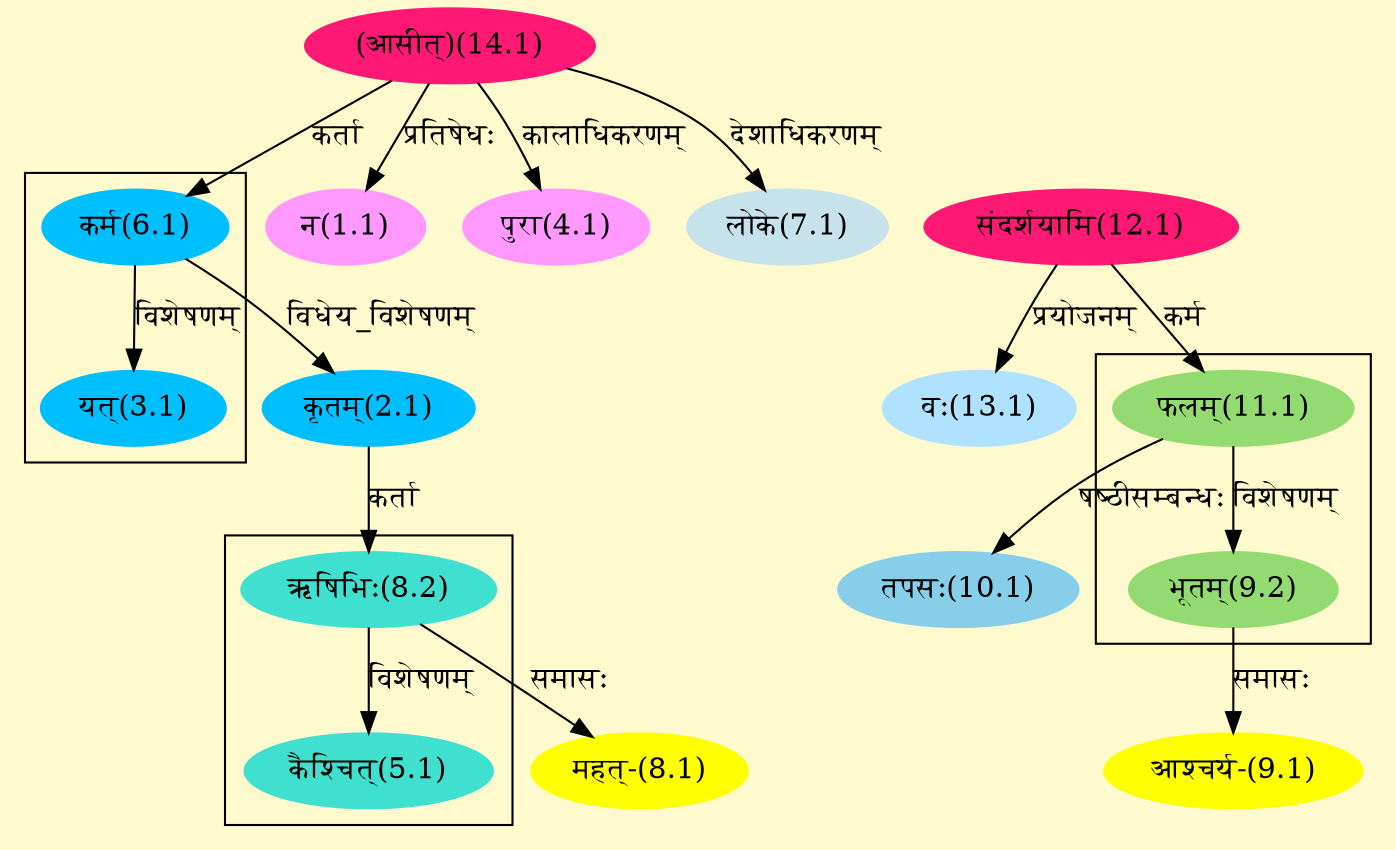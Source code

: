 digraph G{
rankdir=BT;
 compound=true;
 bgcolor="lemonchiffon1";

subgraph cluster_1{
Node3_1 [style=filled, color="#00BFFF" label = "यत्(3.1)"]
Node6_1 [style=filled, color="#00BFFF" label = "कर्म(6.1)"]

}

subgraph cluster_2{
Node5_1 [style=filled, color="#40E0D0" label = "कैश्चित्(5.1)"]
Node8_2 [style=filled, color="#40E0D0" label = "ऋषिभिः(8.2)"]

}

subgraph cluster_3{
Node9_2 [style=filled, color="#93DB70" label = "भूतम्(9.2)"]
Node11_1 [style=filled, color="#93DB70" label = "फलम्(11.1)"]

}
Node1_1 [style=filled, color="#FF99FF" label = "न(1.1)"]
Node14_1 [style=filled, color="#FF1975" label = "(आसीत्)(14.1)"]
Node2_1 [style=filled, color="#00BFFF" label = "कृतम्(2.1)"]
Node6_1 [style=filled, color="#00BFFF" label = "कर्म(6.1)"]
Node4_1 [style=filled, color="#FF99FF" label = "पुरा(4.1)"]
Node7_1 [style=filled, color="#C6E2EB" label = "लोके(7.1)"]
Node8_1 [style=filled, color="#FFFF00" label = "महत्-(8.1)"]
Node8_2 [style=filled, color="#40E0D0" label = "ऋषिभिः(8.2)"]
Node9_1 [style=filled, color="#FFFF00" label = "आश्चर्य-(9.1)"]
Node9_2 [style=filled, color="#93DB70" label = "भूतम्(9.2)"]
Node10_1 [style=filled, color="#87CEEB" label = "तपसः(10.1)"]
Node11_1 [style=filled, color="#93DB70" label = "फलम्(11.1)"]
Node12_1 [style=filled, color="#FF1975" label = "संदर्शयामि(12.1)"]
Node [style=filled, color="" label = "()"]
Node13_1 [style=filled, color="#B0E2FF" label = "वः(13.1)"]
/* Start of Relations section */

Node1_1 -> Node14_1 [  label="प्रतिषेधः"  dir="back" ]
Node2_1 -> Node6_1 [  label="विधेय_विशेषणम्"  dir="back" ]
Node3_1 -> Node6_1 [  label="विशेषणम्"  dir="back" ]
Node4_1 -> Node14_1 [  label="कालाधिकरणम्"  dir="back" ]
Node5_1 -> Node8_2 [  label="विशेषणम्"  dir="back" ]
Node6_1 -> Node14_1 [  label="कर्ता"  dir="back" ]
Node7_1 -> Node14_1 [  label="देशाधिकरणम्"  dir="back" ]
Node8_1 -> Node8_2 [  label="समासः"  dir="back" ]
Node8_2 -> Node2_1 [  label="कर्ता"  dir="back" ]
Node9_1 -> Node9_2 [  label="समासः"  dir="back" ]
Node9_2 -> Node11_1 [  label="विशेषणम्"  dir="back" ]
Node10_1 -> Node11_1 [  label="षष्ठीसम्बन्धः"  dir="back" ]
Node11_1 -> Node12_1 [  label="कर्म"  dir="back" ]
Node13_1 -> Node12_1 [  label="प्रयोजनम्"  dir="back" ]
}
